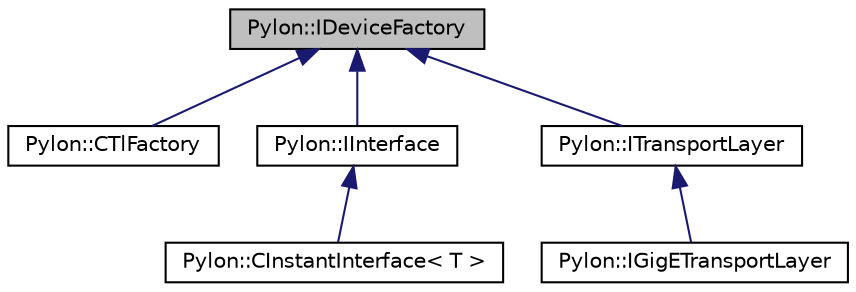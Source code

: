 digraph "Pylon::IDeviceFactory"
{
  edge [fontname="Helvetica",fontsize="10",labelfontname="Helvetica",labelfontsize="10"];
  node [fontname="Helvetica",fontsize="10",shape=record];
  Node1 [label="Pylon::IDeviceFactory",height=0.2,width=0.4,color="black", fillcolor="grey75", style="filled", fontcolor="black"];
  Node1 -> Node2 [dir="back",color="midnightblue",fontsize="10",style="solid",fontname="Helvetica"];
  Node2 [label="Pylon::CTlFactory",height=0.2,width=0.4,color="black", fillcolor="white", style="filled",URL="$class_pylon_1_1_c_tl_factory.html",tooltip="the Transport Layer Factory "];
  Node1 -> Node3 [dir="back",color="midnightblue",fontsize="10",style="solid",fontname="Helvetica"];
  Node3 [label="Pylon::IInterface",height=0.2,width=0.4,color="black", fillcolor="white", style="filled",URL="$struct_pylon_1_1_i_interface.html",tooltip="An interface is used to represent a frame grabber board, a network card, etc. "];
  Node3 -> Node4 [dir="back",color="midnightblue",fontsize="10",style="solid",fontname="Helvetica"];
  Node4 [label="Pylon::CInstantInterface\< T \>",height=0.2,width=0.4,color="black", fillcolor="white", style="filled",URL="$class_pylon_1_1_c_instant_interface.html",tooltip="Provides convenient access to an interface. "];
  Node1 -> Node5 [dir="back",color="midnightblue",fontsize="10",style="solid",fontname="Helvetica"];
  Node5 [label="Pylon::ITransportLayer",height=0.2,width=0.4,color="black", fillcolor="white", style="filled",URL="$struct_pylon_1_1_i_transport_layer.html",tooltip="The interface of Transport Layer objects. "];
  Node5 -> Node6 [dir="back",color="midnightblue",fontsize="10",style="solid",fontname="Helvetica"];
  Node6 [label="Pylon::IGigETransportLayer",height=0.2,width=0.4,color="black", fillcolor="white", style="filled",URL="$struct_pylon_1_1_i_gig_e_transport_layer.html",tooltip="Extends the ITransportLayer interface by GigE Vision specific functionality. "];
}

